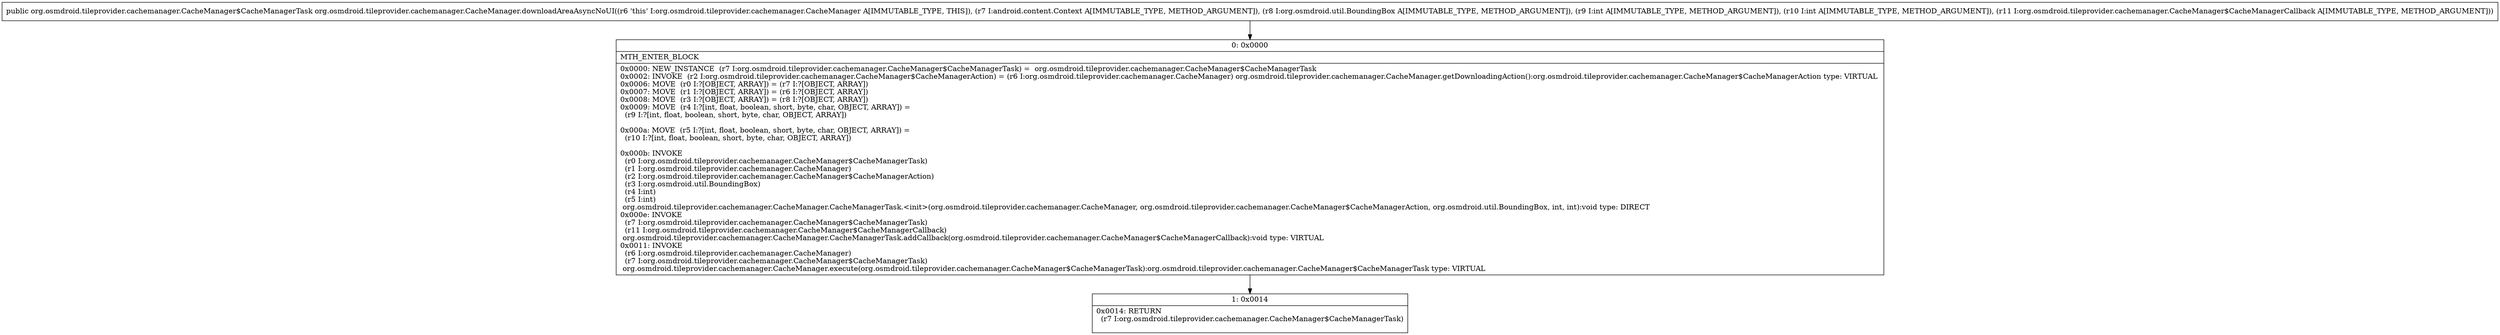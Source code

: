 digraph "CFG fororg.osmdroid.tileprovider.cachemanager.CacheManager.downloadAreaAsyncNoUI(Landroid\/content\/Context;Lorg\/osmdroid\/util\/BoundingBox;IILorg\/osmdroid\/tileprovider\/cachemanager\/CacheManager$CacheManagerCallback;)Lorg\/osmdroid\/tileprovider\/cachemanager\/CacheManager$CacheManagerTask;" {
Node_0 [shape=record,label="{0\:\ 0x0000|MTH_ENTER_BLOCK\l|0x0000: NEW_INSTANCE  (r7 I:org.osmdroid.tileprovider.cachemanager.CacheManager$CacheManagerTask) =  org.osmdroid.tileprovider.cachemanager.CacheManager$CacheManagerTask \l0x0002: INVOKE  (r2 I:org.osmdroid.tileprovider.cachemanager.CacheManager$CacheManagerAction) = (r6 I:org.osmdroid.tileprovider.cachemanager.CacheManager) org.osmdroid.tileprovider.cachemanager.CacheManager.getDownloadingAction():org.osmdroid.tileprovider.cachemanager.CacheManager$CacheManagerAction type: VIRTUAL \l0x0006: MOVE  (r0 I:?[OBJECT, ARRAY]) = (r7 I:?[OBJECT, ARRAY]) \l0x0007: MOVE  (r1 I:?[OBJECT, ARRAY]) = (r6 I:?[OBJECT, ARRAY]) \l0x0008: MOVE  (r3 I:?[OBJECT, ARRAY]) = (r8 I:?[OBJECT, ARRAY]) \l0x0009: MOVE  (r4 I:?[int, float, boolean, short, byte, char, OBJECT, ARRAY]) = \l  (r9 I:?[int, float, boolean, short, byte, char, OBJECT, ARRAY])\l \l0x000a: MOVE  (r5 I:?[int, float, boolean, short, byte, char, OBJECT, ARRAY]) = \l  (r10 I:?[int, float, boolean, short, byte, char, OBJECT, ARRAY])\l \l0x000b: INVOKE  \l  (r0 I:org.osmdroid.tileprovider.cachemanager.CacheManager$CacheManagerTask)\l  (r1 I:org.osmdroid.tileprovider.cachemanager.CacheManager)\l  (r2 I:org.osmdroid.tileprovider.cachemanager.CacheManager$CacheManagerAction)\l  (r3 I:org.osmdroid.util.BoundingBox)\l  (r4 I:int)\l  (r5 I:int)\l org.osmdroid.tileprovider.cachemanager.CacheManager.CacheManagerTask.\<init\>(org.osmdroid.tileprovider.cachemanager.CacheManager, org.osmdroid.tileprovider.cachemanager.CacheManager$CacheManagerAction, org.osmdroid.util.BoundingBox, int, int):void type: DIRECT \l0x000e: INVOKE  \l  (r7 I:org.osmdroid.tileprovider.cachemanager.CacheManager$CacheManagerTask)\l  (r11 I:org.osmdroid.tileprovider.cachemanager.CacheManager$CacheManagerCallback)\l org.osmdroid.tileprovider.cachemanager.CacheManager.CacheManagerTask.addCallback(org.osmdroid.tileprovider.cachemanager.CacheManager$CacheManagerCallback):void type: VIRTUAL \l0x0011: INVOKE  \l  (r6 I:org.osmdroid.tileprovider.cachemanager.CacheManager)\l  (r7 I:org.osmdroid.tileprovider.cachemanager.CacheManager$CacheManagerTask)\l org.osmdroid.tileprovider.cachemanager.CacheManager.execute(org.osmdroid.tileprovider.cachemanager.CacheManager$CacheManagerTask):org.osmdroid.tileprovider.cachemanager.CacheManager$CacheManagerTask type: VIRTUAL \l}"];
Node_1 [shape=record,label="{1\:\ 0x0014|0x0014: RETURN  \l  (r7 I:org.osmdroid.tileprovider.cachemanager.CacheManager$CacheManagerTask)\l \l}"];
MethodNode[shape=record,label="{public org.osmdroid.tileprovider.cachemanager.CacheManager$CacheManagerTask org.osmdroid.tileprovider.cachemanager.CacheManager.downloadAreaAsyncNoUI((r6 'this' I:org.osmdroid.tileprovider.cachemanager.CacheManager A[IMMUTABLE_TYPE, THIS]), (r7 I:android.content.Context A[IMMUTABLE_TYPE, METHOD_ARGUMENT]), (r8 I:org.osmdroid.util.BoundingBox A[IMMUTABLE_TYPE, METHOD_ARGUMENT]), (r9 I:int A[IMMUTABLE_TYPE, METHOD_ARGUMENT]), (r10 I:int A[IMMUTABLE_TYPE, METHOD_ARGUMENT]), (r11 I:org.osmdroid.tileprovider.cachemanager.CacheManager$CacheManagerCallback A[IMMUTABLE_TYPE, METHOD_ARGUMENT])) }"];
MethodNode -> Node_0;
Node_0 -> Node_1;
}

